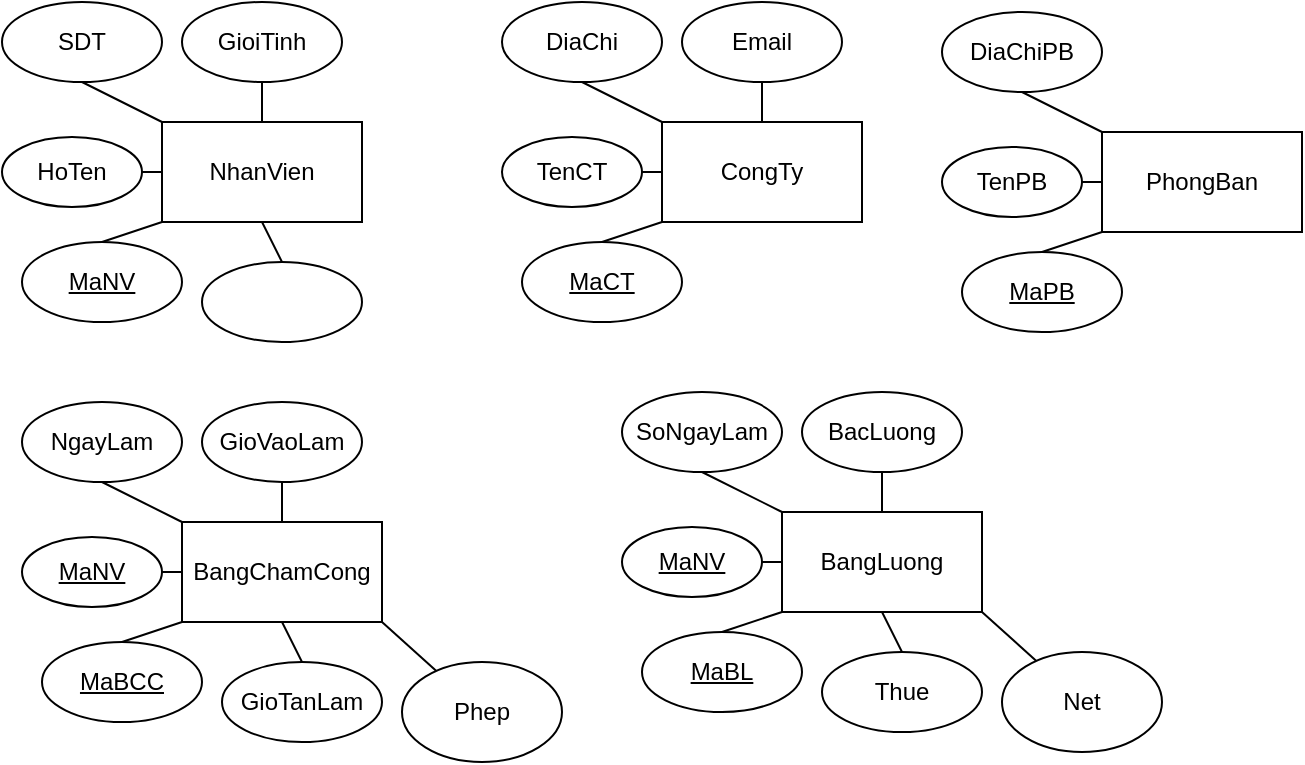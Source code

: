 <mxfile version="26.2.9" pages="2">
  <diagram name="Trang-1" id="7et00IJPyykRwGStqNOX">
    <mxGraphModel grid="1" page="1" gridSize="10" guides="1" tooltips="1" connect="1" arrows="1" fold="1" pageScale="1" pageWidth="1169" pageHeight="827" math="0" shadow="0">
      <root>
        <mxCell id="0" />
        <mxCell id="1" parent="0" />
        <mxCell id="NXFoykUeZxpfGxxU2qMb-1" value="NhanVien" style="rounded=0;whiteSpace=wrap;html=1;" vertex="1" parent="1">
          <mxGeometry x="90" y="80" width="100" height="50" as="geometry" />
        </mxCell>
        <mxCell id="NXFoykUeZxpfGxxU2qMb-2" value="" style="endArrow=none;html=1;rounded=0;entryX=0;entryY=1;entryDx=0;entryDy=0;exitX=0.5;exitY=0;exitDx=0;exitDy=0;" edge="1" parent="1" source="NXFoykUeZxpfGxxU2qMb-3" target="NXFoykUeZxpfGxxU2qMb-1">
          <mxGeometry width="50" height="50" relative="1" as="geometry">
            <mxPoint x="50" y="160" as="sourcePoint" />
            <mxPoint x="190" y="120" as="targetPoint" />
          </mxGeometry>
        </mxCell>
        <mxCell id="NXFoykUeZxpfGxxU2qMb-3" value="&lt;u&gt;MaNV&lt;/u&gt;" style="ellipse;whiteSpace=wrap;html=1;" vertex="1" parent="1">
          <mxGeometry x="20" y="140" width="80" height="40" as="geometry" />
        </mxCell>
        <mxCell id="NXFoykUeZxpfGxxU2qMb-4" value="" style="endArrow=none;html=1;rounded=0;exitX=0;exitY=0.5;exitDx=0;exitDy=0;" edge="1" parent="1" source="NXFoykUeZxpfGxxU2qMb-1" target="NXFoykUeZxpfGxxU2qMb-5">
          <mxGeometry width="50" height="50" relative="1" as="geometry">
            <mxPoint x="140" y="170" as="sourcePoint" />
            <mxPoint x="60" y="105" as="targetPoint" />
          </mxGeometry>
        </mxCell>
        <mxCell id="NXFoykUeZxpfGxxU2qMb-5" value="HoTen" style="ellipse;whiteSpace=wrap;html=1;" vertex="1" parent="1">
          <mxGeometry x="10" y="87.5" width="70" height="35" as="geometry" />
        </mxCell>
        <mxCell id="NXFoykUeZxpfGxxU2qMb-6" value="" style="endArrow=none;html=1;rounded=0;entryX=0;entryY=0;entryDx=0;entryDy=0;exitX=0.5;exitY=1;exitDx=0;exitDy=0;" edge="1" parent="1" source="NXFoykUeZxpfGxxU2qMb-7" target="NXFoykUeZxpfGxxU2qMb-1">
          <mxGeometry width="50" height="50" relative="1" as="geometry">
            <mxPoint x="60" y="60" as="sourcePoint" />
            <mxPoint x="190" y="120" as="targetPoint" />
          </mxGeometry>
        </mxCell>
        <mxCell id="NXFoykUeZxpfGxxU2qMb-7" value="SDT" style="ellipse;whiteSpace=wrap;html=1;" vertex="1" parent="1">
          <mxGeometry x="10" y="20" width="80" height="40" as="geometry" />
        </mxCell>
        <mxCell id="NXFoykUeZxpfGxxU2qMb-8" value="" style="endArrow=none;html=1;rounded=0;exitX=0.5;exitY=0;exitDx=0;exitDy=0;entryX=0.5;entryY=1;entryDx=0;entryDy=0;" edge="1" parent="1" source="NXFoykUeZxpfGxxU2qMb-1" target="NXFoykUeZxpfGxxU2qMb-10">
          <mxGeometry width="50" height="50" relative="1" as="geometry">
            <mxPoint x="140" y="170" as="sourcePoint" />
            <mxPoint x="144" y="60" as="targetPoint" />
          </mxGeometry>
        </mxCell>
        <mxCell id="NXFoykUeZxpfGxxU2qMb-10" value="GioiTinh" style="ellipse;whiteSpace=wrap;html=1;" vertex="1" parent="1">
          <mxGeometry x="100" y="20" width="80" height="40" as="geometry" />
        </mxCell>
        <mxCell id="NXFoykUeZxpfGxxU2qMb-11" value="" style="ellipse;whiteSpace=wrap;html=1;" vertex="1" parent="1">
          <mxGeometry x="110" y="150" width="80" height="40" as="geometry" />
        </mxCell>
        <mxCell id="NXFoykUeZxpfGxxU2qMb-12" value="" style="endArrow=none;html=1;rounded=0;entryX=0.5;entryY=1;entryDx=0;entryDy=0;exitX=0.5;exitY=0;exitDx=0;exitDy=0;" edge="1" parent="1" source="NXFoykUeZxpfGxxU2qMb-11" target="NXFoykUeZxpfGxxU2qMb-1">
          <mxGeometry width="50" height="50" relative="1" as="geometry">
            <mxPoint x="140" y="170" as="sourcePoint" />
            <mxPoint x="190" y="120" as="targetPoint" />
          </mxGeometry>
        </mxCell>
        <mxCell id="NXFoykUeZxpfGxxU2qMb-13" value="CongTy" style="rounded=0;whiteSpace=wrap;html=1;" vertex="1" parent="1">
          <mxGeometry x="340" y="80" width="100" height="50" as="geometry" />
        </mxCell>
        <mxCell id="NXFoykUeZxpfGxxU2qMb-14" value="" style="endArrow=none;html=1;rounded=0;entryX=0;entryY=1;entryDx=0;entryDy=0;exitX=0.5;exitY=0;exitDx=0;exitDy=0;" edge="1" source="NXFoykUeZxpfGxxU2qMb-15" target="NXFoykUeZxpfGxxU2qMb-13" parent="1">
          <mxGeometry width="50" height="50" relative="1" as="geometry">
            <mxPoint x="300" y="160" as="sourcePoint" />
            <mxPoint x="440" y="120" as="targetPoint" />
          </mxGeometry>
        </mxCell>
        <mxCell id="NXFoykUeZxpfGxxU2qMb-15" value="&lt;u&gt;MaCT&lt;/u&gt;" style="ellipse;whiteSpace=wrap;html=1;" vertex="1" parent="1">
          <mxGeometry x="270" y="140" width="80" height="40" as="geometry" />
        </mxCell>
        <mxCell id="NXFoykUeZxpfGxxU2qMb-16" value="" style="endArrow=none;html=1;rounded=0;exitX=0;exitY=0.5;exitDx=0;exitDy=0;" edge="1" source="NXFoykUeZxpfGxxU2qMb-13" target="NXFoykUeZxpfGxxU2qMb-17" parent="1">
          <mxGeometry width="50" height="50" relative="1" as="geometry">
            <mxPoint x="390" y="170" as="sourcePoint" />
            <mxPoint x="310" y="105" as="targetPoint" />
          </mxGeometry>
        </mxCell>
        <mxCell id="NXFoykUeZxpfGxxU2qMb-17" value="TenCT" style="ellipse;whiteSpace=wrap;html=1;" vertex="1" parent="1">
          <mxGeometry x="260" y="87.5" width="70" height="35" as="geometry" />
        </mxCell>
        <mxCell id="NXFoykUeZxpfGxxU2qMb-18" value="" style="endArrow=none;html=1;rounded=0;entryX=0;entryY=0;entryDx=0;entryDy=0;exitX=0.5;exitY=1;exitDx=0;exitDy=0;" edge="1" source="NXFoykUeZxpfGxxU2qMb-19" target="NXFoykUeZxpfGxxU2qMb-13" parent="1">
          <mxGeometry width="50" height="50" relative="1" as="geometry">
            <mxPoint x="310" y="60" as="sourcePoint" />
            <mxPoint x="440" y="120" as="targetPoint" />
          </mxGeometry>
        </mxCell>
        <mxCell id="NXFoykUeZxpfGxxU2qMb-19" value="DiaChi" style="ellipse;whiteSpace=wrap;html=1;" vertex="1" parent="1">
          <mxGeometry x="260" y="20" width="80" height="40" as="geometry" />
        </mxCell>
        <mxCell id="NXFoykUeZxpfGxxU2qMb-20" value="" style="endArrow=none;html=1;rounded=0;exitX=0.5;exitY=0;exitDx=0;exitDy=0;entryX=0.5;entryY=1;entryDx=0;entryDy=0;" edge="1" source="NXFoykUeZxpfGxxU2qMb-13" target="NXFoykUeZxpfGxxU2qMb-21" parent="1">
          <mxGeometry width="50" height="50" relative="1" as="geometry">
            <mxPoint x="390" y="170" as="sourcePoint" />
            <mxPoint x="394" y="60" as="targetPoint" />
          </mxGeometry>
        </mxCell>
        <mxCell id="NXFoykUeZxpfGxxU2qMb-21" value="Email" style="ellipse;whiteSpace=wrap;html=1;" vertex="1" parent="1">
          <mxGeometry x="350" y="20" width="80" height="40" as="geometry" />
        </mxCell>
        <mxCell id="NXFoykUeZxpfGxxU2qMb-24" value="PhongBan" style="rounded=0;whiteSpace=wrap;html=1;" vertex="1" parent="1">
          <mxGeometry x="560" y="85" width="100" height="50" as="geometry" />
        </mxCell>
        <mxCell id="NXFoykUeZxpfGxxU2qMb-25" value="" style="endArrow=none;html=1;rounded=0;entryX=0;entryY=1;entryDx=0;entryDy=0;exitX=0.5;exitY=0;exitDx=0;exitDy=0;" edge="1" source="NXFoykUeZxpfGxxU2qMb-26" target="NXFoykUeZxpfGxxU2qMb-24" parent="1">
          <mxGeometry width="50" height="50" relative="1" as="geometry">
            <mxPoint x="520" y="165" as="sourcePoint" />
            <mxPoint x="660" y="125" as="targetPoint" />
          </mxGeometry>
        </mxCell>
        <mxCell id="NXFoykUeZxpfGxxU2qMb-26" value="&lt;u&gt;MaPB&lt;/u&gt;" style="ellipse;whiteSpace=wrap;html=1;" vertex="1" parent="1">
          <mxGeometry x="490" y="145" width="80" height="40" as="geometry" />
        </mxCell>
        <mxCell id="NXFoykUeZxpfGxxU2qMb-27" value="" style="endArrow=none;html=1;rounded=0;exitX=0;exitY=0.5;exitDx=0;exitDy=0;" edge="1" source="NXFoykUeZxpfGxxU2qMb-24" target="NXFoykUeZxpfGxxU2qMb-28" parent="1">
          <mxGeometry width="50" height="50" relative="1" as="geometry">
            <mxPoint x="610" y="175" as="sourcePoint" />
            <mxPoint x="530" y="110" as="targetPoint" />
          </mxGeometry>
        </mxCell>
        <mxCell id="NXFoykUeZxpfGxxU2qMb-28" value="TenPB" style="ellipse;whiteSpace=wrap;html=1;" vertex="1" parent="1">
          <mxGeometry x="480" y="92.5" width="70" height="35" as="geometry" />
        </mxCell>
        <mxCell id="NXFoykUeZxpfGxxU2qMb-29" value="" style="endArrow=none;html=1;rounded=0;entryX=0;entryY=0;entryDx=0;entryDy=0;exitX=0.5;exitY=1;exitDx=0;exitDy=0;" edge="1" source="NXFoykUeZxpfGxxU2qMb-30" target="NXFoykUeZxpfGxxU2qMb-24" parent="1">
          <mxGeometry width="50" height="50" relative="1" as="geometry">
            <mxPoint x="530" y="65" as="sourcePoint" />
            <mxPoint x="660" y="125" as="targetPoint" />
          </mxGeometry>
        </mxCell>
        <mxCell id="NXFoykUeZxpfGxxU2qMb-30" value="DiaChiPB" style="ellipse;whiteSpace=wrap;html=1;" vertex="1" parent="1">
          <mxGeometry x="480" y="25" width="80" height="40" as="geometry" />
        </mxCell>
        <mxCell id="NXFoykUeZxpfGxxU2qMb-33" value="BangChamCong" style="rounded=0;whiteSpace=wrap;html=1;" vertex="1" parent="1">
          <mxGeometry x="100" y="280" width="100" height="50" as="geometry" />
        </mxCell>
        <mxCell id="NXFoykUeZxpfGxxU2qMb-34" value="" style="endArrow=none;html=1;rounded=0;entryX=0;entryY=1;entryDx=0;entryDy=0;exitX=0.5;exitY=0;exitDx=0;exitDy=0;" edge="1" source="NXFoykUeZxpfGxxU2qMb-35" target="NXFoykUeZxpfGxxU2qMb-33" parent="1">
          <mxGeometry width="50" height="50" relative="1" as="geometry">
            <mxPoint x="60" y="360" as="sourcePoint" />
            <mxPoint x="200" y="320" as="targetPoint" />
          </mxGeometry>
        </mxCell>
        <mxCell id="NXFoykUeZxpfGxxU2qMb-35" value="&lt;u&gt;MaBCC&lt;/u&gt;" style="ellipse;whiteSpace=wrap;html=1;" vertex="1" parent="1">
          <mxGeometry x="30" y="340" width="80" height="40" as="geometry" />
        </mxCell>
        <mxCell id="NXFoykUeZxpfGxxU2qMb-36" value="" style="endArrow=none;html=1;rounded=0;exitX=0;exitY=0.5;exitDx=0;exitDy=0;" edge="1" source="NXFoykUeZxpfGxxU2qMb-33" target="NXFoykUeZxpfGxxU2qMb-37" parent="1">
          <mxGeometry width="50" height="50" relative="1" as="geometry">
            <mxPoint x="150" y="370" as="sourcePoint" />
            <mxPoint x="70" y="305" as="targetPoint" />
          </mxGeometry>
        </mxCell>
        <mxCell id="NXFoykUeZxpfGxxU2qMb-37" value="&lt;u&gt;MaNV&lt;/u&gt;" style="ellipse;whiteSpace=wrap;html=1;" vertex="1" parent="1">
          <mxGeometry x="20" y="287.5" width="70" height="35" as="geometry" />
        </mxCell>
        <mxCell id="NXFoykUeZxpfGxxU2qMb-38" value="" style="endArrow=none;html=1;rounded=0;entryX=0;entryY=0;entryDx=0;entryDy=0;exitX=0.5;exitY=1;exitDx=0;exitDy=0;" edge="1" source="NXFoykUeZxpfGxxU2qMb-39" target="NXFoykUeZxpfGxxU2qMb-33" parent="1">
          <mxGeometry width="50" height="50" relative="1" as="geometry">
            <mxPoint x="70" y="260" as="sourcePoint" />
            <mxPoint x="200" y="320" as="targetPoint" />
          </mxGeometry>
        </mxCell>
        <mxCell id="NXFoykUeZxpfGxxU2qMb-39" value="NgayLam" style="ellipse;whiteSpace=wrap;html=1;" vertex="1" parent="1">
          <mxGeometry x="20" y="220" width="80" height="40" as="geometry" />
        </mxCell>
        <mxCell id="NXFoykUeZxpfGxxU2qMb-40" value="" style="endArrow=none;html=1;rounded=0;exitX=0.5;exitY=0;exitDx=0;exitDy=0;entryX=0.5;entryY=1;entryDx=0;entryDy=0;" edge="1" source="NXFoykUeZxpfGxxU2qMb-33" target="NXFoykUeZxpfGxxU2qMb-41" parent="1">
          <mxGeometry width="50" height="50" relative="1" as="geometry">
            <mxPoint x="150" y="370" as="sourcePoint" />
            <mxPoint x="154" y="260" as="targetPoint" />
          </mxGeometry>
        </mxCell>
        <mxCell id="NXFoykUeZxpfGxxU2qMb-41" value="GioVaoLam" style="ellipse;whiteSpace=wrap;html=1;" vertex="1" parent="1">
          <mxGeometry x="110" y="220" width="80" height="40" as="geometry" />
        </mxCell>
        <mxCell id="NXFoykUeZxpfGxxU2qMb-42" value="GioTanLam" style="ellipse;whiteSpace=wrap;html=1;" vertex="1" parent="1">
          <mxGeometry x="120" y="350" width="80" height="40" as="geometry" />
        </mxCell>
        <mxCell id="NXFoykUeZxpfGxxU2qMb-43" value="" style="endArrow=none;html=1;rounded=0;entryX=0.5;entryY=1;entryDx=0;entryDy=0;exitX=0.5;exitY=0;exitDx=0;exitDy=0;" edge="1" source="NXFoykUeZxpfGxxU2qMb-42" target="NXFoykUeZxpfGxxU2qMb-33" parent="1">
          <mxGeometry width="50" height="50" relative="1" as="geometry">
            <mxPoint x="150" y="370" as="sourcePoint" />
            <mxPoint x="200" y="320" as="targetPoint" />
          </mxGeometry>
        </mxCell>
        <mxCell id="NXFoykUeZxpfGxxU2qMb-44" value="" style="endArrow=none;html=1;rounded=0;exitX=1;exitY=1;exitDx=0;exitDy=0;" edge="1" parent="1" source="NXFoykUeZxpfGxxU2qMb-33" target="NXFoykUeZxpfGxxU2qMb-45">
          <mxGeometry width="50" height="50" relative="1" as="geometry">
            <mxPoint x="220" y="350" as="sourcePoint" />
            <mxPoint x="230" y="360" as="targetPoint" />
          </mxGeometry>
        </mxCell>
        <mxCell id="NXFoykUeZxpfGxxU2qMb-45" value="Phep" style="ellipse;whiteSpace=wrap;html=1;" vertex="1" parent="1">
          <mxGeometry x="210" y="350" width="80" height="50" as="geometry" />
        </mxCell>
        <mxCell id="NXFoykUeZxpfGxxU2qMb-47" value="BangLuong" style="rounded=0;whiteSpace=wrap;html=1;" vertex="1" parent="1">
          <mxGeometry x="400" y="275" width="100" height="50" as="geometry" />
        </mxCell>
        <mxCell id="NXFoykUeZxpfGxxU2qMb-48" value="" style="endArrow=none;html=1;rounded=0;entryX=0;entryY=1;entryDx=0;entryDy=0;exitX=0.5;exitY=0;exitDx=0;exitDy=0;" edge="1" source="NXFoykUeZxpfGxxU2qMb-49" target="NXFoykUeZxpfGxxU2qMb-47" parent="1">
          <mxGeometry width="50" height="50" relative="1" as="geometry">
            <mxPoint x="360" y="355" as="sourcePoint" />
            <mxPoint x="500" y="315" as="targetPoint" />
          </mxGeometry>
        </mxCell>
        <mxCell id="NXFoykUeZxpfGxxU2qMb-49" value="&lt;u&gt;MaBL&lt;/u&gt;" style="ellipse;whiteSpace=wrap;html=1;" vertex="1" parent="1">
          <mxGeometry x="330" y="335" width="80" height="40" as="geometry" />
        </mxCell>
        <mxCell id="NXFoykUeZxpfGxxU2qMb-50" value="" style="endArrow=none;html=1;rounded=0;exitX=0;exitY=0.5;exitDx=0;exitDy=0;" edge="1" source="NXFoykUeZxpfGxxU2qMb-47" target="NXFoykUeZxpfGxxU2qMb-51" parent="1">
          <mxGeometry width="50" height="50" relative="1" as="geometry">
            <mxPoint x="450" y="365" as="sourcePoint" />
            <mxPoint x="370" y="300" as="targetPoint" />
          </mxGeometry>
        </mxCell>
        <mxCell id="NXFoykUeZxpfGxxU2qMb-51" value="&lt;u&gt;MaNV&lt;/u&gt;" style="ellipse;whiteSpace=wrap;html=1;" vertex="1" parent="1">
          <mxGeometry x="320" y="282.5" width="70" height="35" as="geometry" />
        </mxCell>
        <mxCell id="NXFoykUeZxpfGxxU2qMb-52" value="" style="endArrow=none;html=1;rounded=0;entryX=0;entryY=0;entryDx=0;entryDy=0;exitX=0.5;exitY=1;exitDx=0;exitDy=0;" edge="1" source="NXFoykUeZxpfGxxU2qMb-53" target="NXFoykUeZxpfGxxU2qMb-47" parent="1">
          <mxGeometry width="50" height="50" relative="1" as="geometry">
            <mxPoint x="370" y="255" as="sourcePoint" />
            <mxPoint x="500" y="315" as="targetPoint" />
          </mxGeometry>
        </mxCell>
        <mxCell id="NXFoykUeZxpfGxxU2qMb-53" value="SoNgayLam" style="ellipse;whiteSpace=wrap;html=1;" vertex="1" parent="1">
          <mxGeometry x="320" y="215" width="80" height="40" as="geometry" />
        </mxCell>
        <mxCell id="NXFoykUeZxpfGxxU2qMb-54" value="" style="endArrow=none;html=1;rounded=0;exitX=0.5;exitY=0;exitDx=0;exitDy=0;entryX=0.5;entryY=1;entryDx=0;entryDy=0;" edge="1" source="NXFoykUeZxpfGxxU2qMb-47" target="NXFoykUeZxpfGxxU2qMb-55" parent="1">
          <mxGeometry width="50" height="50" relative="1" as="geometry">
            <mxPoint x="450" y="365" as="sourcePoint" />
            <mxPoint x="454" y="255" as="targetPoint" />
          </mxGeometry>
        </mxCell>
        <mxCell id="NXFoykUeZxpfGxxU2qMb-55" value="BacLuong" style="ellipse;whiteSpace=wrap;html=1;" vertex="1" parent="1">
          <mxGeometry x="410" y="215" width="80" height="40" as="geometry" />
        </mxCell>
        <mxCell id="NXFoykUeZxpfGxxU2qMb-56" value="Thue" style="ellipse;whiteSpace=wrap;html=1;" vertex="1" parent="1">
          <mxGeometry x="420" y="345" width="80" height="40" as="geometry" />
        </mxCell>
        <mxCell id="NXFoykUeZxpfGxxU2qMb-57" value="" style="endArrow=none;html=1;rounded=0;entryX=0.5;entryY=1;entryDx=0;entryDy=0;exitX=0.5;exitY=0;exitDx=0;exitDy=0;" edge="1" source="NXFoykUeZxpfGxxU2qMb-56" target="NXFoykUeZxpfGxxU2qMb-47" parent="1">
          <mxGeometry width="50" height="50" relative="1" as="geometry">
            <mxPoint x="450" y="365" as="sourcePoint" />
            <mxPoint x="500" y="315" as="targetPoint" />
          </mxGeometry>
        </mxCell>
        <mxCell id="NXFoykUeZxpfGxxU2qMb-58" value="" style="endArrow=none;html=1;rounded=0;exitX=1;exitY=1;exitDx=0;exitDy=0;" edge="1" source="NXFoykUeZxpfGxxU2qMb-47" target="NXFoykUeZxpfGxxU2qMb-59" parent="1">
          <mxGeometry width="50" height="50" relative="1" as="geometry">
            <mxPoint x="520" y="345" as="sourcePoint" />
            <mxPoint x="530" y="355" as="targetPoint" />
          </mxGeometry>
        </mxCell>
        <mxCell id="NXFoykUeZxpfGxxU2qMb-59" value="Net" style="ellipse;whiteSpace=wrap;html=1;" vertex="1" parent="1">
          <mxGeometry x="510" y="345" width="80" height="50" as="geometry" />
        </mxCell>
      </root>
    </mxGraphModel>
  </diagram>
  <diagram id="JMGNxbEtxx1bysPvsZxZ" name="Trang-2">
    <mxGraphModel dx="1362" dy="593" grid="1" gridSize="10" guides="1" tooltips="1" connect="1" arrows="1" fold="1" page="1" pageScale="1" pageWidth="1169" pageHeight="827" math="0" shadow="0">
      <root>
        <mxCell id="0" />
        <mxCell id="1" parent="0" />
        <mxCell id="pLH9TjfWcigbwT6SwB4h-11" value="&lt;font style=&quot;vertical-align: inherit;&quot;&gt;&lt;font style=&quot;vertical-align: inherit;&quot;&gt;Nhân viên&lt;/font&gt;&lt;/font&gt;" style="shape=table;startSize=30;container=1;collapsible=1;childLayout=tableLayout;fixedRows=1;rowLines=0;fontStyle=1;align=center;resizeLast=1;html=1;" vertex="1" parent="1">
          <mxGeometry x="390" y="220" width="180" height="180" as="geometry" />
        </mxCell>
        <mxCell id="pLH9TjfWcigbwT6SwB4h-12" value="" style="shape=tableRow;horizontal=0;startSize=0;swimlaneHead=0;swimlaneBody=0;fillColor=none;collapsible=0;dropTarget=0;points=[[0,0.5],[1,0.5]];portConstraint=eastwest;top=0;left=0;right=0;bottom=1;" vertex="1" parent="pLH9TjfWcigbwT6SwB4h-11">
          <mxGeometry y="30" width="180" height="30" as="geometry" />
        </mxCell>
        <mxCell id="pLH9TjfWcigbwT6SwB4h-13" value="PK" style="shape=partialRectangle;connectable=0;fillColor=none;top=0;left=0;bottom=0;right=0;fontStyle=1;overflow=hidden;whiteSpace=wrap;html=1;" vertex="1" parent="pLH9TjfWcigbwT6SwB4h-12">
          <mxGeometry width="30" height="30" as="geometry">
            <mxRectangle width="30" height="30" as="alternateBounds" />
          </mxGeometry>
        </mxCell>
        <mxCell id="pLH9TjfWcigbwT6SwB4h-14" value="MaNV" style="shape=partialRectangle;connectable=0;fillColor=none;top=0;left=0;bottom=0;right=0;align=left;spacingLeft=6;fontStyle=5;overflow=hidden;whiteSpace=wrap;html=1;" vertex="1" parent="pLH9TjfWcigbwT6SwB4h-12">
          <mxGeometry x="30" width="150" height="30" as="geometry">
            <mxRectangle width="150" height="30" as="alternateBounds" />
          </mxGeometry>
        </mxCell>
        <mxCell id="pLH9TjfWcigbwT6SwB4h-15" value="" style="shape=tableRow;horizontal=0;startSize=0;swimlaneHead=0;swimlaneBody=0;fillColor=none;collapsible=0;dropTarget=0;points=[[0,0.5],[1,0.5]];portConstraint=eastwest;top=0;left=0;right=0;bottom=0;" vertex="1" parent="pLH9TjfWcigbwT6SwB4h-11">
          <mxGeometry y="60" width="180" height="30" as="geometry" />
        </mxCell>
        <mxCell id="pLH9TjfWcigbwT6SwB4h-16" value="" style="shape=partialRectangle;connectable=0;fillColor=none;top=0;left=0;bottom=0;right=0;editable=1;overflow=hidden;whiteSpace=wrap;html=1;" vertex="1" parent="pLH9TjfWcigbwT6SwB4h-15">
          <mxGeometry width="30" height="30" as="geometry">
            <mxRectangle width="30" height="30" as="alternateBounds" />
          </mxGeometry>
        </mxCell>
        <mxCell id="pLH9TjfWcigbwT6SwB4h-17" value="TenNV" style="shape=partialRectangle;connectable=0;fillColor=none;top=0;left=0;bottom=0;right=0;align=left;spacingLeft=6;overflow=hidden;whiteSpace=wrap;html=1;" vertex="1" parent="pLH9TjfWcigbwT6SwB4h-15">
          <mxGeometry x="30" width="150" height="30" as="geometry">
            <mxRectangle width="150" height="30" as="alternateBounds" />
          </mxGeometry>
        </mxCell>
        <mxCell id="pLH9TjfWcigbwT6SwB4h-18" value="" style="shape=tableRow;horizontal=0;startSize=0;swimlaneHead=0;swimlaneBody=0;fillColor=none;collapsible=0;dropTarget=0;points=[[0,0.5],[1,0.5]];portConstraint=eastwest;top=0;left=0;right=0;bottom=0;" vertex="1" parent="pLH9TjfWcigbwT6SwB4h-11">
          <mxGeometry y="90" width="180" height="30" as="geometry" />
        </mxCell>
        <mxCell id="pLH9TjfWcigbwT6SwB4h-19" value="" style="shape=partialRectangle;connectable=0;fillColor=none;top=0;left=0;bottom=0;right=0;editable=1;overflow=hidden;whiteSpace=wrap;html=1;" vertex="1" parent="pLH9TjfWcigbwT6SwB4h-18">
          <mxGeometry width="30" height="30" as="geometry">
            <mxRectangle width="30" height="30" as="alternateBounds" />
          </mxGeometry>
        </mxCell>
        <mxCell id="pLH9TjfWcigbwT6SwB4h-20" value="ChucVu" style="shape=partialRectangle;connectable=0;fillColor=none;top=0;left=0;bottom=0;right=0;align=left;spacingLeft=6;overflow=hidden;whiteSpace=wrap;html=1;" vertex="1" parent="pLH9TjfWcigbwT6SwB4h-18">
          <mxGeometry x="30" width="150" height="30" as="geometry">
            <mxRectangle width="150" height="30" as="alternateBounds" />
          </mxGeometry>
        </mxCell>
        <mxCell id="pLH9TjfWcigbwT6SwB4h-21" value="" style="shape=tableRow;horizontal=0;startSize=0;swimlaneHead=0;swimlaneBody=0;fillColor=none;collapsible=0;dropTarget=0;points=[[0,0.5],[1,0.5]];portConstraint=eastwest;top=0;left=0;right=0;bottom=0;" vertex="1" parent="pLH9TjfWcigbwT6SwB4h-11">
          <mxGeometry y="120" width="180" height="30" as="geometry" />
        </mxCell>
        <mxCell id="pLH9TjfWcigbwT6SwB4h-22" value="" style="shape=partialRectangle;connectable=0;fillColor=none;top=0;left=0;bottom=0;right=0;editable=1;overflow=hidden;whiteSpace=wrap;html=1;" vertex="1" parent="pLH9TjfWcigbwT6SwB4h-21">
          <mxGeometry width="30" height="30" as="geometry">
            <mxRectangle width="30" height="30" as="alternateBounds" />
          </mxGeometry>
        </mxCell>
        <mxCell id="pLH9TjfWcigbwT6SwB4h-23" value="SDT" style="shape=partialRectangle;connectable=0;fillColor=none;top=0;left=0;bottom=0;right=0;align=left;spacingLeft=6;overflow=hidden;whiteSpace=wrap;html=1;" vertex="1" parent="pLH9TjfWcigbwT6SwB4h-21">
          <mxGeometry x="30" width="150" height="30" as="geometry">
            <mxRectangle width="150" height="30" as="alternateBounds" />
          </mxGeometry>
        </mxCell>
        <mxCell id="gSgTonZ51AdU9PCiO-J4-54" value="" style="shape=tableRow;horizontal=0;startSize=0;swimlaneHead=0;swimlaneBody=0;fillColor=none;collapsible=0;dropTarget=0;points=[[0,0.5],[1,0.5]];portConstraint=eastwest;top=0;left=0;right=0;bottom=0;" vertex="1" parent="pLH9TjfWcigbwT6SwB4h-11">
          <mxGeometry y="150" width="180" height="30" as="geometry" />
        </mxCell>
        <mxCell id="gSgTonZ51AdU9PCiO-J4-55" value="" style="shape=partialRectangle;connectable=0;fillColor=none;top=0;left=0;bottom=0;right=0;editable=1;overflow=hidden;whiteSpace=wrap;html=1;" vertex="1" parent="gSgTonZ51AdU9PCiO-J4-54">
          <mxGeometry width="30" height="30" as="geometry">
            <mxRectangle width="30" height="30" as="alternateBounds" />
          </mxGeometry>
        </mxCell>
        <mxCell id="gSgTonZ51AdU9PCiO-J4-56" value="GioiTinh" style="shape=partialRectangle;connectable=0;fillColor=none;top=0;left=0;bottom=0;right=0;align=left;spacingLeft=6;overflow=hidden;whiteSpace=wrap;html=1;" vertex="1" parent="gSgTonZ51AdU9PCiO-J4-54">
          <mxGeometry x="30" width="150" height="30" as="geometry">
            <mxRectangle width="150" height="30" as="alternateBounds" />
          </mxGeometry>
        </mxCell>
        <mxCell id="gSgTonZ51AdU9PCiO-J4-57" value="CongTy" style="shape=table;startSize=30;container=1;collapsible=1;childLayout=tableLayout;fixedRows=1;rowLines=0;fontStyle=1;align=center;resizeLast=1;html=1;" vertex="1" parent="1">
          <mxGeometry x="410" y="520" width="180" height="150" as="geometry" />
        </mxCell>
        <mxCell id="gSgTonZ51AdU9PCiO-J4-58" value="" style="shape=tableRow;horizontal=0;startSize=0;swimlaneHead=0;swimlaneBody=0;fillColor=none;collapsible=0;dropTarget=0;points=[[0,0.5],[1,0.5]];portConstraint=eastwest;top=0;left=0;right=0;bottom=1;" vertex="1" parent="gSgTonZ51AdU9PCiO-J4-57">
          <mxGeometry y="30" width="180" height="30" as="geometry" />
        </mxCell>
        <mxCell id="gSgTonZ51AdU9PCiO-J4-59" value="PK" style="shape=partialRectangle;connectable=0;fillColor=none;top=0;left=0;bottom=0;right=0;fontStyle=1;overflow=hidden;whiteSpace=wrap;html=1;" vertex="1" parent="gSgTonZ51AdU9PCiO-J4-58">
          <mxGeometry width="30" height="30" as="geometry">
            <mxRectangle width="30" height="30" as="alternateBounds" />
          </mxGeometry>
        </mxCell>
        <mxCell id="gSgTonZ51AdU9PCiO-J4-60" value="MaCT" style="shape=partialRectangle;connectable=0;fillColor=none;top=0;left=0;bottom=0;right=0;align=left;spacingLeft=6;fontStyle=5;overflow=hidden;whiteSpace=wrap;html=1;" vertex="1" parent="gSgTonZ51AdU9PCiO-J4-58">
          <mxGeometry x="30" width="150" height="30" as="geometry">
            <mxRectangle width="150" height="30" as="alternateBounds" />
          </mxGeometry>
        </mxCell>
        <mxCell id="gSgTonZ51AdU9PCiO-J4-61" value="" style="shape=tableRow;horizontal=0;startSize=0;swimlaneHead=0;swimlaneBody=0;fillColor=none;collapsible=0;dropTarget=0;points=[[0,0.5],[1,0.5]];portConstraint=eastwest;top=0;left=0;right=0;bottom=0;" vertex="1" parent="gSgTonZ51AdU9PCiO-J4-57">
          <mxGeometry y="60" width="180" height="30" as="geometry" />
        </mxCell>
        <mxCell id="gSgTonZ51AdU9PCiO-J4-62" value="" style="shape=partialRectangle;connectable=0;fillColor=none;top=0;left=0;bottom=0;right=0;editable=1;overflow=hidden;whiteSpace=wrap;html=1;" vertex="1" parent="gSgTonZ51AdU9PCiO-J4-61">
          <mxGeometry width="30" height="30" as="geometry">
            <mxRectangle width="30" height="30" as="alternateBounds" />
          </mxGeometry>
        </mxCell>
        <mxCell id="gSgTonZ51AdU9PCiO-J4-63" value="TenCT" style="shape=partialRectangle;connectable=0;fillColor=none;top=0;left=0;bottom=0;right=0;align=left;spacingLeft=6;overflow=hidden;whiteSpace=wrap;html=1;" vertex="1" parent="gSgTonZ51AdU9PCiO-J4-61">
          <mxGeometry x="30" width="150" height="30" as="geometry">
            <mxRectangle width="150" height="30" as="alternateBounds" />
          </mxGeometry>
        </mxCell>
        <mxCell id="gSgTonZ51AdU9PCiO-J4-64" value="" style="shape=tableRow;horizontal=0;startSize=0;swimlaneHead=0;swimlaneBody=0;fillColor=none;collapsible=0;dropTarget=0;points=[[0,0.5],[1,0.5]];portConstraint=eastwest;top=0;left=0;right=0;bottom=0;" vertex="1" parent="gSgTonZ51AdU9PCiO-J4-57">
          <mxGeometry y="90" width="180" height="30" as="geometry" />
        </mxCell>
        <mxCell id="gSgTonZ51AdU9PCiO-J4-65" value="" style="shape=partialRectangle;connectable=0;fillColor=none;top=0;left=0;bottom=0;right=0;editable=1;overflow=hidden;whiteSpace=wrap;html=1;" vertex="1" parent="gSgTonZ51AdU9PCiO-J4-64">
          <mxGeometry width="30" height="30" as="geometry">
            <mxRectangle width="30" height="30" as="alternateBounds" />
          </mxGeometry>
        </mxCell>
        <mxCell id="gSgTonZ51AdU9PCiO-J4-66" value="DiaChi" style="shape=partialRectangle;connectable=0;fillColor=none;top=0;left=0;bottom=0;right=0;align=left;spacingLeft=6;overflow=hidden;whiteSpace=wrap;html=1;" vertex="1" parent="gSgTonZ51AdU9PCiO-J4-64">
          <mxGeometry x="30" width="150" height="30" as="geometry">
            <mxRectangle width="150" height="30" as="alternateBounds" />
          </mxGeometry>
        </mxCell>
        <mxCell id="gSgTonZ51AdU9PCiO-J4-67" value="" style="shape=tableRow;horizontal=0;startSize=0;swimlaneHead=0;swimlaneBody=0;fillColor=none;collapsible=0;dropTarget=0;points=[[0,0.5],[1,0.5]];portConstraint=eastwest;top=0;left=0;right=0;bottom=0;" vertex="1" parent="gSgTonZ51AdU9PCiO-J4-57">
          <mxGeometry y="120" width="180" height="30" as="geometry" />
        </mxCell>
        <mxCell id="gSgTonZ51AdU9PCiO-J4-68" value="" style="shape=partialRectangle;connectable=0;fillColor=none;top=0;left=0;bottom=0;right=0;editable=1;overflow=hidden;whiteSpace=wrap;html=1;" vertex="1" parent="gSgTonZ51AdU9PCiO-J4-67">
          <mxGeometry width="30" height="30" as="geometry">
            <mxRectangle width="30" height="30" as="alternateBounds" />
          </mxGeometry>
        </mxCell>
        <mxCell id="gSgTonZ51AdU9PCiO-J4-69" value="Email" style="shape=partialRectangle;connectable=0;fillColor=none;top=0;left=0;bottom=0;right=0;align=left;spacingLeft=6;overflow=hidden;whiteSpace=wrap;html=1;" vertex="1" parent="gSgTonZ51AdU9PCiO-J4-67">
          <mxGeometry x="30" width="150" height="30" as="geometry">
            <mxRectangle width="150" height="30" as="alternateBounds" />
          </mxGeometry>
        </mxCell>
        <mxCell id="gSgTonZ51AdU9PCiO-J4-73" value="PhongBan" style="shape=table;startSize=30;container=1;collapsible=1;childLayout=tableLayout;fixedRows=1;rowLines=0;fontStyle=1;align=center;resizeLast=1;html=1;" vertex="1" parent="1">
          <mxGeometry x="430" y="20" width="180" height="120" as="geometry" />
        </mxCell>
        <mxCell id="gSgTonZ51AdU9PCiO-J4-74" value="" style="shape=tableRow;horizontal=0;startSize=0;swimlaneHead=0;swimlaneBody=0;fillColor=none;collapsible=0;dropTarget=0;points=[[0,0.5],[1,0.5]];portConstraint=eastwest;top=0;left=0;right=0;bottom=1;" vertex="1" parent="gSgTonZ51AdU9PCiO-J4-73">
          <mxGeometry y="30" width="180" height="30" as="geometry" />
        </mxCell>
        <mxCell id="gSgTonZ51AdU9PCiO-J4-75" value="PK" style="shape=partialRectangle;connectable=0;fillColor=none;top=0;left=0;bottom=0;right=0;fontStyle=1;overflow=hidden;whiteSpace=wrap;html=1;" vertex="1" parent="gSgTonZ51AdU9PCiO-J4-74">
          <mxGeometry width="30" height="30" as="geometry">
            <mxRectangle width="30" height="30" as="alternateBounds" />
          </mxGeometry>
        </mxCell>
        <mxCell id="gSgTonZ51AdU9PCiO-J4-76" value="MaPB" style="shape=partialRectangle;connectable=0;fillColor=none;top=0;left=0;bottom=0;right=0;align=left;spacingLeft=6;fontStyle=5;overflow=hidden;whiteSpace=wrap;html=1;" vertex="1" parent="gSgTonZ51AdU9PCiO-J4-74">
          <mxGeometry x="30" width="150" height="30" as="geometry">
            <mxRectangle width="150" height="30" as="alternateBounds" />
          </mxGeometry>
        </mxCell>
        <mxCell id="gSgTonZ51AdU9PCiO-J4-77" value="" style="shape=tableRow;horizontal=0;startSize=0;swimlaneHead=0;swimlaneBody=0;fillColor=none;collapsible=0;dropTarget=0;points=[[0,0.5],[1,0.5]];portConstraint=eastwest;top=0;left=0;right=0;bottom=0;" vertex="1" parent="gSgTonZ51AdU9PCiO-J4-73">
          <mxGeometry y="60" width="180" height="30" as="geometry" />
        </mxCell>
        <mxCell id="gSgTonZ51AdU9PCiO-J4-78" value="" style="shape=partialRectangle;connectable=0;fillColor=none;top=0;left=0;bottom=0;right=0;editable=1;overflow=hidden;whiteSpace=wrap;html=1;" vertex="1" parent="gSgTonZ51AdU9PCiO-J4-77">
          <mxGeometry width="30" height="30" as="geometry">
            <mxRectangle width="30" height="30" as="alternateBounds" />
          </mxGeometry>
        </mxCell>
        <mxCell id="gSgTonZ51AdU9PCiO-J4-79" value="TenPB" style="shape=partialRectangle;connectable=0;fillColor=none;top=0;left=0;bottom=0;right=0;align=left;spacingLeft=6;overflow=hidden;whiteSpace=wrap;html=1;" vertex="1" parent="gSgTonZ51AdU9PCiO-J4-77">
          <mxGeometry x="30" width="150" height="30" as="geometry">
            <mxRectangle width="150" height="30" as="alternateBounds" />
          </mxGeometry>
        </mxCell>
        <mxCell id="gSgTonZ51AdU9PCiO-J4-80" value="" style="shape=tableRow;horizontal=0;startSize=0;swimlaneHead=0;swimlaneBody=0;fillColor=none;collapsible=0;dropTarget=0;points=[[0,0.5],[1,0.5]];portConstraint=eastwest;top=0;left=0;right=0;bottom=0;" vertex="1" parent="gSgTonZ51AdU9PCiO-J4-73">
          <mxGeometry y="90" width="180" height="30" as="geometry" />
        </mxCell>
        <mxCell id="gSgTonZ51AdU9PCiO-J4-81" value="" style="shape=partialRectangle;connectable=0;fillColor=none;top=0;left=0;bottom=0;right=0;editable=1;overflow=hidden;whiteSpace=wrap;html=1;" vertex="1" parent="gSgTonZ51AdU9PCiO-J4-80">
          <mxGeometry width="30" height="30" as="geometry">
            <mxRectangle width="30" height="30" as="alternateBounds" />
          </mxGeometry>
        </mxCell>
        <mxCell id="gSgTonZ51AdU9PCiO-J4-82" value="DiaChiPB" style="shape=partialRectangle;connectable=0;fillColor=none;top=0;left=0;bottom=0;right=0;align=left;spacingLeft=6;overflow=hidden;whiteSpace=wrap;html=1;" vertex="1" parent="gSgTonZ51AdU9PCiO-J4-80">
          <mxGeometry x="30" width="150" height="30" as="geometry">
            <mxRectangle width="150" height="30" as="alternateBounds" />
          </mxGeometry>
        </mxCell>
        <mxCell id="gSgTonZ51AdU9PCiO-J4-89" value="BangChamCong" style="shape=table;startSize=30;container=1;collapsible=1;childLayout=tableLayout;fixedRows=1;rowLines=0;fontStyle=1;align=center;resizeLast=1;html=1;" vertex="1" parent="1">
          <mxGeometry x="110" y="490.75" width="180" height="240" as="geometry" />
        </mxCell>
        <mxCell id="gSgTonZ51AdU9PCiO-J4-105" value="" style="shape=tableRow;horizontal=0;startSize=0;swimlaneHead=0;swimlaneBody=0;fillColor=none;collapsible=0;dropTarget=0;points=[[0,0.5],[1,0.5]];portConstraint=eastwest;top=0;left=0;right=0;bottom=1;" vertex="1" parent="gSgTonZ51AdU9PCiO-J4-89">
          <mxGeometry y="30" width="180" height="30" as="geometry" />
        </mxCell>
        <mxCell id="gSgTonZ51AdU9PCiO-J4-106" value="PK1" style="shape=partialRectangle;connectable=0;fillColor=none;top=0;left=0;bottom=0;right=0;fontStyle=1;overflow=hidden;whiteSpace=wrap;html=1;" vertex="1" parent="gSgTonZ51AdU9PCiO-J4-105">
          <mxGeometry width="30" height="30" as="geometry">
            <mxRectangle width="30" height="30" as="alternateBounds" />
          </mxGeometry>
        </mxCell>
        <mxCell id="gSgTonZ51AdU9PCiO-J4-107" value="MaBCC" style="shape=partialRectangle;connectable=0;fillColor=none;top=0;left=0;bottom=0;right=0;align=left;spacingLeft=6;fontStyle=5;overflow=hidden;whiteSpace=wrap;html=1;" vertex="1" parent="gSgTonZ51AdU9PCiO-J4-105">
          <mxGeometry x="30" width="150" height="30" as="geometry">
            <mxRectangle width="150" height="30" as="alternateBounds" />
          </mxGeometry>
        </mxCell>
        <mxCell id="gSgTonZ51AdU9PCiO-J4-90" value="" style="shape=tableRow;horizontal=0;startSize=0;swimlaneHead=0;swimlaneBody=0;fillColor=none;collapsible=0;dropTarget=0;points=[[0,0.5],[1,0.5]];portConstraint=eastwest;top=0;left=0;right=0;bottom=1;" vertex="1" parent="gSgTonZ51AdU9PCiO-J4-89">
          <mxGeometry y="60" width="180" height="30" as="geometry" />
        </mxCell>
        <mxCell id="gSgTonZ51AdU9PCiO-J4-91" value="PK2, FK1" style="shape=partialRectangle;connectable=0;fillColor=none;top=0;left=0;bottom=0;right=0;fontStyle=1;overflow=hidden;whiteSpace=wrap;html=1;" vertex="1" parent="gSgTonZ51AdU9PCiO-J4-90">
          <mxGeometry width="30" height="30" as="geometry">
            <mxRectangle width="30" height="30" as="alternateBounds" />
          </mxGeometry>
        </mxCell>
        <mxCell id="gSgTonZ51AdU9PCiO-J4-92" value="MaNV" style="shape=partialRectangle;connectable=0;fillColor=none;top=0;left=0;bottom=0;right=0;align=left;spacingLeft=6;fontStyle=5;overflow=hidden;whiteSpace=wrap;html=1;" vertex="1" parent="gSgTonZ51AdU9PCiO-J4-90">
          <mxGeometry x="30" width="150" height="30" as="geometry">
            <mxRectangle width="150" height="30" as="alternateBounds" />
          </mxGeometry>
        </mxCell>
        <mxCell id="gSgTonZ51AdU9PCiO-J4-93" value="" style="shape=tableRow;horizontal=0;startSize=0;swimlaneHead=0;swimlaneBody=0;fillColor=none;collapsible=0;dropTarget=0;points=[[0,0.5],[1,0.5]];portConstraint=eastwest;top=0;left=0;right=0;bottom=0;" vertex="1" parent="gSgTonZ51AdU9PCiO-J4-89">
          <mxGeometry y="90" width="180" height="30" as="geometry" />
        </mxCell>
        <mxCell id="gSgTonZ51AdU9PCiO-J4-94" value="" style="shape=partialRectangle;connectable=0;fillColor=none;top=0;left=0;bottom=0;right=0;editable=1;overflow=hidden;whiteSpace=wrap;html=1;" vertex="1" parent="gSgTonZ51AdU9PCiO-J4-93">
          <mxGeometry width="30" height="30" as="geometry">
            <mxRectangle width="30" height="30" as="alternateBounds" />
          </mxGeometry>
        </mxCell>
        <mxCell id="gSgTonZ51AdU9PCiO-J4-95" value="&lt;span style=&quot;text-align: center;&quot;&gt;NgayLam&lt;/span&gt;" style="shape=partialRectangle;connectable=0;fillColor=none;top=0;left=0;bottom=0;right=0;align=left;spacingLeft=6;overflow=hidden;whiteSpace=wrap;html=1;" vertex="1" parent="gSgTonZ51AdU9PCiO-J4-93">
          <mxGeometry x="30" width="150" height="30" as="geometry">
            <mxRectangle width="150" height="30" as="alternateBounds" />
          </mxGeometry>
        </mxCell>
        <mxCell id="gSgTonZ51AdU9PCiO-J4-96" value="" style="shape=tableRow;horizontal=0;startSize=0;swimlaneHead=0;swimlaneBody=0;fillColor=none;collapsible=0;dropTarget=0;points=[[0,0.5],[1,0.5]];portConstraint=eastwest;top=0;left=0;right=0;bottom=0;" vertex="1" parent="gSgTonZ51AdU9PCiO-J4-89">
          <mxGeometry y="120" width="180" height="30" as="geometry" />
        </mxCell>
        <mxCell id="gSgTonZ51AdU9PCiO-J4-97" value="" style="shape=partialRectangle;connectable=0;fillColor=none;top=0;left=0;bottom=0;right=0;editable=1;overflow=hidden;whiteSpace=wrap;html=1;" vertex="1" parent="gSgTonZ51AdU9PCiO-J4-96">
          <mxGeometry width="30" height="30" as="geometry">
            <mxRectangle width="30" height="30" as="alternateBounds" />
          </mxGeometry>
        </mxCell>
        <mxCell id="gSgTonZ51AdU9PCiO-J4-98" value="GioVaoLam" style="shape=partialRectangle;connectable=0;fillColor=none;top=0;left=0;bottom=0;right=0;align=left;spacingLeft=6;overflow=hidden;whiteSpace=wrap;html=1;" vertex="1" parent="gSgTonZ51AdU9PCiO-J4-96">
          <mxGeometry x="30" width="150" height="30" as="geometry">
            <mxRectangle width="150" height="30" as="alternateBounds" />
          </mxGeometry>
        </mxCell>
        <mxCell id="gSgTonZ51AdU9PCiO-J4-99" value="" style="shape=tableRow;horizontal=0;startSize=0;swimlaneHead=0;swimlaneBody=0;fillColor=none;collapsible=0;dropTarget=0;points=[[0,0.5],[1,0.5]];portConstraint=eastwest;top=0;left=0;right=0;bottom=0;" vertex="1" parent="gSgTonZ51AdU9PCiO-J4-89">
          <mxGeometry y="150" width="180" height="30" as="geometry" />
        </mxCell>
        <mxCell id="gSgTonZ51AdU9PCiO-J4-100" value="" style="shape=partialRectangle;connectable=0;fillColor=none;top=0;left=0;bottom=0;right=0;editable=1;overflow=hidden;whiteSpace=wrap;html=1;" vertex="1" parent="gSgTonZ51AdU9PCiO-J4-99">
          <mxGeometry width="30" height="30" as="geometry">
            <mxRectangle width="30" height="30" as="alternateBounds" />
          </mxGeometry>
        </mxCell>
        <mxCell id="gSgTonZ51AdU9PCiO-J4-101" value="GioTanLam" style="shape=partialRectangle;connectable=0;fillColor=none;top=0;left=0;bottom=0;right=0;align=left;spacingLeft=6;overflow=hidden;whiteSpace=wrap;html=1;" vertex="1" parent="gSgTonZ51AdU9PCiO-J4-99">
          <mxGeometry x="30" width="150" height="30" as="geometry">
            <mxRectangle width="150" height="30" as="alternateBounds" />
          </mxGeometry>
        </mxCell>
        <mxCell id="gSgTonZ51AdU9PCiO-J4-102" value="" style="shape=tableRow;horizontal=0;startSize=0;swimlaneHead=0;swimlaneBody=0;fillColor=none;collapsible=0;dropTarget=0;points=[[0,0.5],[1,0.5]];portConstraint=eastwest;top=0;left=0;right=0;bottom=0;" vertex="1" parent="gSgTonZ51AdU9PCiO-J4-89">
          <mxGeometry y="180" width="180" height="30" as="geometry" />
        </mxCell>
        <mxCell id="gSgTonZ51AdU9PCiO-J4-103" value="" style="shape=partialRectangle;connectable=0;fillColor=none;top=0;left=0;bottom=0;right=0;editable=1;overflow=hidden;whiteSpace=wrap;html=1;" vertex="1" parent="gSgTonZ51AdU9PCiO-J4-102">
          <mxGeometry width="30" height="30" as="geometry">
            <mxRectangle width="30" height="30" as="alternateBounds" />
          </mxGeometry>
        </mxCell>
        <mxCell id="gSgTonZ51AdU9PCiO-J4-104" value="Phep" style="shape=partialRectangle;connectable=0;fillColor=none;top=0;left=0;bottom=0;right=0;align=left;spacingLeft=6;overflow=hidden;whiteSpace=wrap;html=1;" vertex="1" parent="gSgTonZ51AdU9PCiO-J4-102">
          <mxGeometry x="30" width="150" height="30" as="geometry">
            <mxRectangle width="150" height="30" as="alternateBounds" />
          </mxGeometry>
        </mxCell>
        <mxCell id="gSgTonZ51AdU9PCiO-J4-143" value="" style="shape=tableRow;horizontal=0;startSize=0;swimlaneHead=0;swimlaneBody=0;fillColor=none;collapsible=0;dropTarget=0;points=[[0,0.5],[1,0.5]];portConstraint=eastwest;top=0;left=0;right=0;bottom=0;" vertex="1" parent="gSgTonZ51AdU9PCiO-J4-89">
          <mxGeometry y="210" width="180" height="30" as="geometry" />
        </mxCell>
        <mxCell id="gSgTonZ51AdU9PCiO-J4-144" value="" style="shape=partialRectangle;connectable=0;fillColor=none;top=0;left=0;bottom=0;right=0;editable=1;overflow=hidden;whiteSpace=wrap;html=1;" vertex="1" parent="gSgTonZ51AdU9PCiO-J4-143">
          <mxGeometry width="30" height="30" as="geometry">
            <mxRectangle width="30" height="30" as="alternateBounds" />
          </mxGeometry>
        </mxCell>
        <mxCell id="gSgTonZ51AdU9PCiO-J4-145" value="&lt;span style=&quot;text-align: center;&quot;&gt;SoNgayLam&lt;/span&gt;" style="shape=partialRectangle;connectable=0;fillColor=none;top=0;left=0;bottom=0;right=0;align=left;spacingLeft=6;overflow=hidden;whiteSpace=wrap;html=1;" vertex="1" parent="gSgTonZ51AdU9PCiO-J4-143">
          <mxGeometry x="30" width="150" height="30" as="geometry">
            <mxRectangle width="150" height="30" as="alternateBounds" />
          </mxGeometry>
        </mxCell>
        <mxCell id="gSgTonZ51AdU9PCiO-J4-108" value="BangLuong" style="shape=table;startSize=30;container=1;collapsible=1;childLayout=tableLayout;fixedRows=1;rowLines=0;fontStyle=1;align=center;resizeLast=1;html=1;" vertex="1" parent="1">
          <mxGeometry x="55" y="40" width="220" height="180" as="geometry" />
        </mxCell>
        <mxCell id="gSgTonZ51AdU9PCiO-J4-109" value="" style="shape=tableRow;horizontal=0;startSize=0;swimlaneHead=0;swimlaneBody=0;fillColor=none;collapsible=0;dropTarget=0;points=[[0,0.5],[1,0.5]];portConstraint=eastwest;top=0;left=0;right=0;bottom=1;" vertex="1" parent="gSgTonZ51AdU9PCiO-J4-108">
          <mxGeometry y="30" width="220" height="30" as="geometry" />
        </mxCell>
        <mxCell id="gSgTonZ51AdU9PCiO-J4-110" value="PK1" style="shape=partialRectangle;connectable=0;fillColor=none;top=0;left=0;bottom=0;right=0;fontStyle=1;overflow=hidden;whiteSpace=wrap;html=1;" vertex="1" parent="gSgTonZ51AdU9PCiO-J4-109">
          <mxGeometry width="30" height="30" as="geometry">
            <mxRectangle width="30" height="30" as="alternateBounds" />
          </mxGeometry>
        </mxCell>
        <mxCell id="gSgTonZ51AdU9PCiO-J4-111" value="MaBL" style="shape=partialRectangle;connectable=0;fillColor=none;top=0;left=0;bottom=0;right=0;align=left;spacingLeft=6;fontStyle=5;overflow=hidden;whiteSpace=wrap;html=1;" vertex="1" parent="gSgTonZ51AdU9PCiO-J4-109">
          <mxGeometry x="30" width="190" height="30" as="geometry">
            <mxRectangle width="190" height="30" as="alternateBounds" />
          </mxGeometry>
        </mxCell>
        <mxCell id="gSgTonZ51AdU9PCiO-J4-112" value="" style="shape=tableRow;horizontal=0;startSize=0;swimlaneHead=0;swimlaneBody=0;fillColor=none;collapsible=0;dropTarget=0;points=[[0,0.5],[1,0.5]];portConstraint=eastwest;top=0;left=0;right=0;bottom=1;" vertex="1" parent="gSgTonZ51AdU9PCiO-J4-108">
          <mxGeometry y="60" width="220" height="30" as="geometry" />
        </mxCell>
        <mxCell id="gSgTonZ51AdU9PCiO-J4-113" value="PK2, FK1" style="shape=partialRectangle;connectable=0;fillColor=none;top=0;left=0;bottom=0;right=0;fontStyle=1;overflow=hidden;whiteSpace=wrap;html=1;" vertex="1" parent="gSgTonZ51AdU9PCiO-J4-112">
          <mxGeometry width="30" height="30" as="geometry">
            <mxRectangle width="30" height="30" as="alternateBounds" />
          </mxGeometry>
        </mxCell>
        <mxCell id="gSgTonZ51AdU9PCiO-J4-114" value="MaNV" style="shape=partialRectangle;connectable=0;fillColor=none;top=0;left=0;bottom=0;right=0;align=left;spacingLeft=6;fontStyle=5;overflow=hidden;whiteSpace=wrap;html=1;" vertex="1" parent="gSgTonZ51AdU9PCiO-J4-112">
          <mxGeometry x="30" width="190" height="30" as="geometry">
            <mxRectangle width="190" height="30" as="alternateBounds" />
          </mxGeometry>
        </mxCell>
        <mxCell id="gSgTonZ51AdU9PCiO-J4-118" value="" style="shape=tableRow;horizontal=0;startSize=0;swimlaneHead=0;swimlaneBody=0;fillColor=none;collapsible=0;dropTarget=0;points=[[0,0.5],[1,0.5]];portConstraint=eastwest;top=0;left=0;right=0;bottom=0;" vertex="1" parent="gSgTonZ51AdU9PCiO-J4-108">
          <mxGeometry y="90" width="220" height="30" as="geometry" />
        </mxCell>
        <mxCell id="gSgTonZ51AdU9PCiO-J4-119" value="" style="shape=partialRectangle;connectable=0;fillColor=none;top=0;left=0;bottom=0;right=0;editable=1;overflow=hidden;whiteSpace=wrap;html=1;" vertex="1" parent="gSgTonZ51AdU9PCiO-J4-118">
          <mxGeometry width="30" height="30" as="geometry">
            <mxRectangle width="30" height="30" as="alternateBounds" />
          </mxGeometry>
        </mxCell>
        <mxCell id="gSgTonZ51AdU9PCiO-J4-120" value="BacLuong" style="shape=partialRectangle;connectable=0;fillColor=none;top=0;left=0;bottom=0;right=0;align=left;spacingLeft=6;overflow=hidden;whiteSpace=wrap;html=1;" vertex="1" parent="gSgTonZ51AdU9PCiO-J4-118">
          <mxGeometry x="30" width="190" height="30" as="geometry">
            <mxRectangle width="190" height="30" as="alternateBounds" />
          </mxGeometry>
        </mxCell>
        <mxCell id="gSgTonZ51AdU9PCiO-J4-121" value="" style="shape=tableRow;horizontal=0;startSize=0;swimlaneHead=0;swimlaneBody=0;fillColor=none;collapsible=0;dropTarget=0;points=[[0,0.5],[1,0.5]];portConstraint=eastwest;top=0;left=0;right=0;bottom=0;" vertex="1" parent="gSgTonZ51AdU9PCiO-J4-108">
          <mxGeometry y="120" width="220" height="30" as="geometry" />
        </mxCell>
        <mxCell id="gSgTonZ51AdU9PCiO-J4-122" value="" style="shape=partialRectangle;connectable=0;fillColor=none;top=0;left=0;bottom=0;right=0;editable=1;overflow=hidden;whiteSpace=wrap;html=1;" vertex="1" parent="gSgTonZ51AdU9PCiO-J4-121">
          <mxGeometry width="30" height="30" as="geometry">
            <mxRectangle width="30" height="30" as="alternateBounds" />
          </mxGeometry>
        </mxCell>
        <mxCell id="gSgTonZ51AdU9PCiO-J4-123" value="Thue" style="shape=partialRectangle;connectable=0;fillColor=none;top=0;left=0;bottom=0;right=0;align=left;spacingLeft=6;overflow=hidden;whiteSpace=wrap;html=1;" vertex="1" parent="gSgTonZ51AdU9PCiO-J4-121">
          <mxGeometry x="30" width="190" height="30" as="geometry">
            <mxRectangle width="190" height="30" as="alternateBounds" />
          </mxGeometry>
        </mxCell>
        <mxCell id="gSgTonZ51AdU9PCiO-J4-124" value="" style="shape=tableRow;horizontal=0;startSize=0;swimlaneHead=0;swimlaneBody=0;fillColor=none;collapsible=0;dropTarget=0;points=[[0,0.5],[1,0.5]];portConstraint=eastwest;top=0;left=0;right=0;bottom=0;" vertex="1" parent="gSgTonZ51AdU9PCiO-J4-108">
          <mxGeometry y="150" width="220" height="30" as="geometry" />
        </mxCell>
        <mxCell id="gSgTonZ51AdU9PCiO-J4-125" value="" style="shape=partialRectangle;connectable=0;fillColor=none;top=0;left=0;bottom=0;right=0;editable=1;overflow=hidden;whiteSpace=wrap;html=1;" vertex="1" parent="gSgTonZ51AdU9PCiO-J4-124">
          <mxGeometry width="30" height="30" as="geometry">
            <mxRectangle width="30" height="30" as="alternateBounds" />
          </mxGeometry>
        </mxCell>
        <mxCell id="gSgTonZ51AdU9PCiO-J4-126" value="Net ( Lương sau khi đóng thuế )" style="shape=partialRectangle;connectable=0;fillColor=none;top=0;left=0;bottom=0;right=0;align=left;spacingLeft=6;overflow=hidden;whiteSpace=wrap;html=1;" vertex="1" parent="gSgTonZ51AdU9PCiO-J4-124">
          <mxGeometry x="30" width="190" height="30" as="geometry">
            <mxRectangle width="190" height="30" as="alternateBounds" />
          </mxGeometry>
        </mxCell>
        <mxCell id="gSgTonZ51AdU9PCiO-J4-127" value="TinhLuong" style="shape=table;startSize=30;container=1;collapsible=1;childLayout=tableLayout;fixedRows=1;rowLines=0;fontStyle=1;align=center;resizeLast=1;html=1;whiteSpace=wrap;" vertex="1" parent="1">
          <mxGeometry x="110" y="250" width="180" height="210" as="geometry" />
        </mxCell>
        <mxCell id="gSgTonZ51AdU9PCiO-J4-128" value="" style="shape=tableRow;horizontal=0;startSize=0;swimlaneHead=0;swimlaneBody=0;fillColor=none;collapsible=0;dropTarget=0;points=[[0,0.5],[1,0.5]];portConstraint=eastwest;top=0;left=0;right=0;bottom=0;html=1;" vertex="1" parent="gSgTonZ51AdU9PCiO-J4-127">
          <mxGeometry y="30" width="180" height="30" as="geometry" />
        </mxCell>
        <mxCell id="gSgTonZ51AdU9PCiO-J4-129" value="PK,FK1" style="shape=partialRectangle;connectable=0;fillColor=none;top=0;left=0;bottom=0;right=0;fontStyle=1;overflow=hidden;html=1;whiteSpace=wrap;" vertex="1" parent="gSgTonZ51AdU9PCiO-J4-128">
          <mxGeometry width="60" height="30" as="geometry">
            <mxRectangle width="60" height="30" as="alternateBounds" />
          </mxGeometry>
        </mxCell>
        <mxCell id="gSgTonZ51AdU9PCiO-J4-130" value="MaBCC" style="shape=partialRectangle;connectable=0;fillColor=none;top=0;left=0;bottom=0;right=0;align=left;spacingLeft=6;fontStyle=5;overflow=hidden;html=1;whiteSpace=wrap;" vertex="1" parent="gSgTonZ51AdU9PCiO-J4-128">
          <mxGeometry x="60" width="120" height="30" as="geometry">
            <mxRectangle width="120" height="30" as="alternateBounds" />
          </mxGeometry>
        </mxCell>
        <mxCell id="gSgTonZ51AdU9PCiO-J4-131" value="" style="shape=tableRow;horizontal=0;startSize=0;swimlaneHead=0;swimlaneBody=0;fillColor=none;collapsible=0;dropTarget=0;points=[[0,0.5],[1,0.5]];portConstraint=eastwest;top=0;left=0;right=0;bottom=1;html=1;" vertex="1" parent="gSgTonZ51AdU9PCiO-J4-127">
          <mxGeometry y="60" width="180" height="30" as="geometry" />
        </mxCell>
        <mxCell id="gSgTonZ51AdU9PCiO-J4-132" value="PK,FK2" style="shape=partialRectangle;connectable=0;fillColor=none;top=0;left=0;bottom=0;right=0;fontStyle=1;overflow=hidden;html=1;whiteSpace=wrap;" vertex="1" parent="gSgTonZ51AdU9PCiO-J4-131">
          <mxGeometry width="60" height="30" as="geometry">
            <mxRectangle width="60" height="30" as="alternateBounds" />
          </mxGeometry>
        </mxCell>
        <mxCell id="gSgTonZ51AdU9PCiO-J4-133" value="MaBL" style="shape=partialRectangle;connectable=0;fillColor=none;top=0;left=0;bottom=0;right=0;align=left;spacingLeft=6;fontStyle=5;overflow=hidden;html=1;whiteSpace=wrap;" vertex="1" parent="gSgTonZ51AdU9PCiO-J4-131">
          <mxGeometry x="60" width="120" height="30" as="geometry">
            <mxRectangle width="120" height="30" as="alternateBounds" />
          </mxGeometry>
        </mxCell>
        <mxCell id="gSgTonZ51AdU9PCiO-J4-134" value="" style="shape=tableRow;horizontal=0;startSize=0;swimlaneHead=0;swimlaneBody=0;fillColor=none;collapsible=0;dropTarget=0;points=[[0,0.5],[1,0.5]];portConstraint=eastwest;top=0;left=0;right=0;bottom=0;html=1;" vertex="1" parent="gSgTonZ51AdU9PCiO-J4-127">
          <mxGeometry y="90" width="180" height="30" as="geometry" />
        </mxCell>
        <mxCell id="gSgTonZ51AdU9PCiO-J4-135" value="" style="shape=partialRectangle;connectable=0;fillColor=none;top=0;left=0;bottom=0;right=0;editable=1;overflow=hidden;html=1;whiteSpace=wrap;" vertex="1" parent="gSgTonZ51AdU9PCiO-J4-134">
          <mxGeometry width="60" height="30" as="geometry">
            <mxRectangle width="60" height="30" as="alternateBounds" />
          </mxGeometry>
        </mxCell>
        <mxCell id="gSgTonZ51AdU9PCiO-J4-136" value="SoNgayLam" style="shape=partialRectangle;connectable=0;fillColor=none;top=0;left=0;bottom=0;right=0;align=left;spacingLeft=6;overflow=hidden;html=1;whiteSpace=wrap;" vertex="1" parent="gSgTonZ51AdU9PCiO-J4-134">
          <mxGeometry x="60" width="120" height="30" as="geometry">
            <mxRectangle width="120" height="30" as="alternateBounds" />
          </mxGeometry>
        </mxCell>
        <mxCell id="gSgTonZ51AdU9PCiO-J4-137" value="" style="shape=tableRow;horizontal=0;startSize=0;swimlaneHead=0;swimlaneBody=0;fillColor=none;collapsible=0;dropTarget=0;points=[[0,0.5],[1,0.5]];portConstraint=eastwest;top=0;left=0;right=0;bottom=0;html=1;" vertex="1" parent="gSgTonZ51AdU9PCiO-J4-127">
          <mxGeometry y="120" width="180" height="30" as="geometry" />
        </mxCell>
        <mxCell id="gSgTonZ51AdU9PCiO-J4-138" value="" style="shape=partialRectangle;connectable=0;fillColor=none;top=0;left=0;bottom=0;right=0;editable=1;overflow=hidden;html=1;whiteSpace=wrap;" vertex="1" parent="gSgTonZ51AdU9PCiO-J4-137">
          <mxGeometry width="60" height="30" as="geometry">
            <mxRectangle width="60" height="30" as="alternateBounds" />
          </mxGeometry>
        </mxCell>
        <mxCell id="gSgTonZ51AdU9PCiO-J4-139" value="BacLuong" style="shape=partialRectangle;connectable=0;fillColor=none;top=0;left=0;bottom=0;right=0;align=left;spacingLeft=6;overflow=hidden;html=1;whiteSpace=wrap;" vertex="1" parent="gSgTonZ51AdU9PCiO-J4-137">
          <mxGeometry x="60" width="120" height="30" as="geometry">
            <mxRectangle width="120" height="30" as="alternateBounds" />
          </mxGeometry>
        </mxCell>
        <mxCell id="gSgTonZ51AdU9PCiO-J4-140" value="" style="shape=tableRow;horizontal=0;startSize=0;swimlaneHead=0;swimlaneBody=0;fillColor=none;collapsible=0;dropTarget=0;points=[[0,0.5],[1,0.5]];portConstraint=eastwest;top=0;left=0;right=0;bottom=0;html=1;" vertex="1" parent="gSgTonZ51AdU9PCiO-J4-127">
          <mxGeometry y="150" width="180" height="30" as="geometry" />
        </mxCell>
        <mxCell id="gSgTonZ51AdU9PCiO-J4-141" value="" style="shape=partialRectangle;connectable=0;fillColor=none;top=0;left=0;bottom=0;right=0;editable=1;overflow=hidden;html=1;whiteSpace=wrap;" vertex="1" parent="gSgTonZ51AdU9PCiO-J4-140">
          <mxGeometry width="60" height="30" as="geometry">
            <mxRectangle width="60" height="30" as="alternateBounds" />
          </mxGeometry>
        </mxCell>
        <mxCell id="gSgTonZ51AdU9PCiO-J4-142" value="Net" style="shape=partialRectangle;connectable=0;fillColor=none;top=0;left=0;bottom=0;right=0;align=left;spacingLeft=6;overflow=hidden;html=1;whiteSpace=wrap;" vertex="1" parent="gSgTonZ51AdU9PCiO-J4-140">
          <mxGeometry x="60" width="120" height="30" as="geometry">
            <mxRectangle width="120" height="30" as="alternateBounds" />
          </mxGeometry>
        </mxCell>
        <mxCell id="gSgTonZ51AdU9PCiO-J4-146" value="" style="shape=tableRow;horizontal=0;startSize=0;swimlaneHead=0;swimlaneBody=0;fillColor=none;collapsible=0;dropTarget=0;points=[[0,0.5],[1,0.5]];portConstraint=eastwest;top=0;left=0;right=0;bottom=0;html=1;" vertex="1" parent="gSgTonZ51AdU9PCiO-J4-127">
          <mxGeometry y="180" width="180" height="30" as="geometry" />
        </mxCell>
        <mxCell id="gSgTonZ51AdU9PCiO-J4-147" value="" style="shape=partialRectangle;connectable=0;fillColor=none;top=0;left=0;bottom=0;right=0;editable=1;overflow=hidden;html=1;whiteSpace=wrap;" vertex="1" parent="gSgTonZ51AdU9PCiO-J4-146">
          <mxGeometry width="60" height="30" as="geometry">
            <mxRectangle width="60" height="30" as="alternateBounds" />
          </mxGeometry>
        </mxCell>
        <mxCell id="gSgTonZ51AdU9PCiO-J4-148" value="Phep" style="shape=partialRectangle;connectable=0;fillColor=none;top=0;left=0;bottom=0;right=0;align=left;spacingLeft=6;overflow=hidden;html=1;whiteSpace=wrap;" vertex="1" parent="gSgTonZ51AdU9PCiO-J4-146">
          <mxGeometry x="60" width="120" height="30" as="geometry">
            <mxRectangle width="120" height="30" as="alternateBounds" />
          </mxGeometry>
        </mxCell>
        <mxCell id="gSgTonZ51AdU9PCiO-J4-149" value="QuanLyPB" style="shape=table;startSize=30;container=1;collapsible=1;childLayout=tableLayout;fixedRows=1;rowLines=0;fontStyle=1;align=center;resizeLast=1;html=1;whiteSpace=wrap;" vertex="1" parent="1">
          <mxGeometry x="790" y="190" width="230" height="180" as="geometry" />
        </mxCell>
        <mxCell id="gSgTonZ51AdU9PCiO-J4-150" value="" style="shape=tableRow;horizontal=0;startSize=0;swimlaneHead=0;swimlaneBody=0;fillColor=none;collapsible=0;dropTarget=0;points=[[0,0.5],[1,0.5]];portConstraint=eastwest;top=0;left=0;right=0;bottom=0;html=1;" vertex="1" parent="gSgTonZ51AdU9PCiO-J4-149">
          <mxGeometry y="30" width="230" height="30" as="geometry" />
        </mxCell>
        <mxCell id="gSgTonZ51AdU9PCiO-J4-151" value="PK,FK1" style="shape=partialRectangle;connectable=0;fillColor=none;top=0;left=0;bottom=0;right=0;fontStyle=1;overflow=hidden;html=1;whiteSpace=wrap;" vertex="1" parent="gSgTonZ51AdU9PCiO-J4-150">
          <mxGeometry width="60" height="30" as="geometry">
            <mxRectangle width="60" height="30" as="alternateBounds" />
          </mxGeometry>
        </mxCell>
        <mxCell id="gSgTonZ51AdU9PCiO-J4-152" value="MaPB" style="shape=partialRectangle;connectable=0;fillColor=none;top=0;left=0;bottom=0;right=0;align=left;spacingLeft=6;fontStyle=5;overflow=hidden;html=1;whiteSpace=wrap;" vertex="1" parent="gSgTonZ51AdU9PCiO-J4-150">
          <mxGeometry x="60" width="170" height="30" as="geometry">
            <mxRectangle width="170" height="30" as="alternateBounds" />
          </mxGeometry>
        </mxCell>
        <mxCell id="gSgTonZ51AdU9PCiO-J4-153" value="" style="shape=tableRow;horizontal=0;startSize=0;swimlaneHead=0;swimlaneBody=0;fillColor=none;collapsible=0;dropTarget=0;points=[[0,0.5],[1,0.5]];portConstraint=eastwest;top=0;left=0;right=0;bottom=1;html=1;" vertex="1" parent="gSgTonZ51AdU9PCiO-J4-149">
          <mxGeometry y="60" width="230" height="30" as="geometry" />
        </mxCell>
        <mxCell id="gSgTonZ51AdU9PCiO-J4-154" value="PK,FK2" style="shape=partialRectangle;connectable=0;fillColor=none;top=0;left=0;bottom=0;right=0;fontStyle=1;overflow=hidden;html=1;whiteSpace=wrap;" vertex="1" parent="gSgTonZ51AdU9PCiO-J4-153">
          <mxGeometry width="60" height="30" as="geometry">
            <mxRectangle width="60" height="30" as="alternateBounds" />
          </mxGeometry>
        </mxCell>
        <mxCell id="gSgTonZ51AdU9PCiO-J4-155" value="Ma NV ( Trưởng phòng)" style="shape=partialRectangle;connectable=0;fillColor=none;top=0;left=0;bottom=0;right=0;align=left;spacingLeft=6;fontStyle=5;overflow=hidden;html=1;whiteSpace=wrap;" vertex="1" parent="gSgTonZ51AdU9PCiO-J4-153">
          <mxGeometry x="60" width="170" height="30" as="geometry">
            <mxRectangle width="170" height="30" as="alternateBounds" />
          </mxGeometry>
        </mxCell>
        <mxCell id="gSgTonZ51AdU9PCiO-J4-156" value="" style="shape=tableRow;horizontal=0;startSize=0;swimlaneHead=0;swimlaneBody=0;fillColor=none;collapsible=0;dropTarget=0;points=[[0,0.5],[1,0.5]];portConstraint=eastwest;top=0;left=0;right=0;bottom=0;html=1;" vertex="1" parent="gSgTonZ51AdU9PCiO-J4-149">
          <mxGeometry y="90" width="230" height="30" as="geometry" />
        </mxCell>
        <mxCell id="gSgTonZ51AdU9PCiO-J4-157" value="" style="shape=partialRectangle;connectable=0;fillColor=none;top=0;left=0;bottom=0;right=0;editable=1;overflow=hidden;html=1;whiteSpace=wrap;" vertex="1" parent="gSgTonZ51AdU9PCiO-J4-156">
          <mxGeometry width="60" height="30" as="geometry">
            <mxRectangle width="60" height="30" as="alternateBounds" />
          </mxGeometry>
        </mxCell>
        <mxCell id="gSgTonZ51AdU9PCiO-J4-158" value="TenNV" style="shape=partialRectangle;connectable=0;fillColor=none;top=0;left=0;bottom=0;right=0;align=left;spacingLeft=6;overflow=hidden;html=1;whiteSpace=wrap;" vertex="1" parent="gSgTonZ51AdU9PCiO-J4-156">
          <mxGeometry x="60" width="170" height="30" as="geometry">
            <mxRectangle width="170" height="30" as="alternateBounds" />
          </mxGeometry>
        </mxCell>
        <mxCell id="gSgTonZ51AdU9PCiO-J4-159" value="" style="shape=tableRow;horizontal=0;startSize=0;swimlaneHead=0;swimlaneBody=0;fillColor=none;collapsible=0;dropTarget=0;points=[[0,0.5],[1,0.5]];portConstraint=eastwest;top=0;left=0;right=0;bottom=0;html=1;" vertex="1" parent="gSgTonZ51AdU9PCiO-J4-149">
          <mxGeometry y="120" width="230" height="30" as="geometry" />
        </mxCell>
        <mxCell id="gSgTonZ51AdU9PCiO-J4-160" value="" style="shape=partialRectangle;connectable=0;fillColor=none;top=0;left=0;bottom=0;right=0;editable=1;overflow=hidden;html=1;whiteSpace=wrap;" vertex="1" parent="gSgTonZ51AdU9PCiO-J4-159">
          <mxGeometry width="60" height="30" as="geometry">
            <mxRectangle width="60" height="30" as="alternateBounds" />
          </mxGeometry>
        </mxCell>
        <mxCell id="gSgTonZ51AdU9PCiO-J4-161" value="TenPB" style="shape=partialRectangle;connectable=0;fillColor=none;top=0;left=0;bottom=0;right=0;align=left;spacingLeft=6;overflow=hidden;html=1;whiteSpace=wrap;" vertex="1" parent="gSgTonZ51AdU9PCiO-J4-159">
          <mxGeometry x="60" width="170" height="30" as="geometry">
            <mxRectangle width="170" height="30" as="alternateBounds" />
          </mxGeometry>
        </mxCell>
        <mxCell id="gSgTonZ51AdU9PCiO-J4-162" value="" style="shape=tableRow;horizontal=0;startSize=0;swimlaneHead=0;swimlaneBody=0;fillColor=none;collapsible=0;dropTarget=0;points=[[0,0.5],[1,0.5]];portConstraint=eastwest;top=0;left=0;right=0;bottom=0;html=1;" vertex="1" parent="gSgTonZ51AdU9PCiO-J4-149">
          <mxGeometry y="150" width="230" height="30" as="geometry" />
        </mxCell>
        <mxCell id="gSgTonZ51AdU9PCiO-J4-163" value="" style="shape=partialRectangle;connectable=0;fillColor=none;top=0;left=0;bottom=0;right=0;editable=1;overflow=hidden;html=1;whiteSpace=wrap;" vertex="1" parent="gSgTonZ51AdU9PCiO-J4-162">
          <mxGeometry width="60" height="30" as="geometry">
            <mxRectangle width="60" height="30" as="alternateBounds" />
          </mxGeometry>
        </mxCell>
        <mxCell id="gSgTonZ51AdU9PCiO-J4-164" value="ChucVu (Trưởng phòng)" style="shape=partialRectangle;connectable=0;fillColor=none;top=0;left=0;bottom=0;right=0;align=left;spacingLeft=6;overflow=hidden;html=1;whiteSpace=wrap;" vertex="1" parent="gSgTonZ51AdU9PCiO-J4-162">
          <mxGeometry x="60" width="170" height="30" as="geometry">
            <mxRectangle width="170" height="30" as="alternateBounds" />
          </mxGeometry>
        </mxCell>
        <mxCell id="gSgTonZ51AdU9PCiO-J4-169" value="" style="endArrow=none;html=1;rounded=0;exitX=0;exitY=0.5;exitDx=0;exitDy=0;entryX=0;entryY=0.5;entryDx=0;entryDy=0;edgeStyle=orthogonalEdgeStyle;" edge="1" parent="1" source="gSgTonZ51AdU9PCiO-J4-128" target="gSgTonZ51AdU9PCiO-J4-105">
          <mxGeometry width="50" height="50" relative="1" as="geometry">
            <mxPoint x="260" y="300" as="sourcePoint" />
            <mxPoint x="310" y="250" as="targetPoint" />
            <Array as="points">
              <mxPoint x="20" y="295" />
              <mxPoint x="20" y="536" />
            </Array>
          </mxGeometry>
        </mxCell>
        <mxCell id="gSgTonZ51AdU9PCiO-J4-170" value="" style="endArrow=none;html=1;rounded=0;exitX=1;exitY=0.5;exitDx=0;exitDy=0;entryX=0;entryY=0.5;entryDx=0;entryDy=0;edgeStyle=orthogonalEdgeStyle;" edge="1" parent="1" source="gSgTonZ51AdU9PCiO-J4-90" target="pLH9TjfWcigbwT6SwB4h-12">
          <mxGeometry width="50" height="50" relative="1" as="geometry">
            <mxPoint x="310" y="540" as="sourcePoint" />
            <mxPoint x="360" y="490" as="targetPoint" />
            <Array as="points">
              <mxPoint x="340" y="566" />
              <mxPoint x="340" y="270" />
              <mxPoint x="390" y="270" />
            </Array>
          </mxGeometry>
        </mxCell>
        <mxCell id="gSgTonZ51AdU9PCiO-J4-171" value="" style="endArrow=none;html=1;rounded=0;exitX=0.002;exitY=0.257;exitDx=0;exitDy=0;exitPerimeter=0;entryX=1;entryY=0.5;entryDx=0;entryDy=0;edgeStyle=orthogonalEdgeStyle;" edge="1" parent="1" source="pLH9TjfWcigbwT6SwB4h-12" target="gSgTonZ51AdU9PCiO-J4-112">
          <mxGeometry width="50" height="50" relative="1" as="geometry">
            <mxPoint x="340" y="260" as="sourcePoint" />
            <mxPoint x="390" y="210" as="targetPoint" />
          </mxGeometry>
        </mxCell>
        <mxCell id="gSgTonZ51AdU9PCiO-J4-172" value="" style="endArrow=none;html=1;rounded=0;entryX=1;entryY=0.25;entryDx=0;entryDy=0;exitX=1;exitY=0.5;exitDx=0;exitDy=0;edgeStyle=orthogonalEdgeStyle;" edge="1" parent="1" source="gSgTonZ51AdU9PCiO-J4-128" target="gSgTonZ51AdU9PCiO-J4-108">
          <mxGeometry width="50" height="50" relative="1" as="geometry">
            <mxPoint x="290" y="170" as="sourcePoint" />
            <mxPoint x="340" y="120" as="targetPoint" />
            <Array as="points">
              <mxPoint x="310" y="295" />
              <mxPoint x="310" y="85" />
            </Array>
          </mxGeometry>
        </mxCell>
        <mxCell id="gSgTonZ51AdU9PCiO-J4-173" value="" style="endArrow=none;html=1;rounded=0;entryX=1;entryY=0.5;entryDx=0;entryDy=0;exitX=0;exitY=0.5;exitDx=0;exitDy=0;edgeStyle=orthogonalEdgeStyle;" edge="1" parent="1" source="gSgTonZ51AdU9PCiO-J4-150" target="gSgTonZ51AdU9PCiO-J4-74">
          <mxGeometry width="50" height="50" relative="1" as="geometry">
            <mxPoint x="670" y="280" as="sourcePoint" />
            <mxPoint x="720" y="230" as="targetPoint" />
          </mxGeometry>
        </mxCell>
        <mxCell id="gSgTonZ51AdU9PCiO-J4-174" value="" style="endArrow=none;html=1;rounded=0;entryX=0;entryY=0.5;entryDx=0;entryDy=0;exitX=1;exitY=0.5;exitDx=0;exitDy=0;edgeStyle=orthogonalEdgeStyle;" edge="1" parent="1" source="pLH9TjfWcigbwT6SwB4h-12" target="gSgTonZ51AdU9PCiO-J4-153">
          <mxGeometry width="50" height="50" relative="1" as="geometry">
            <mxPoint x="670" y="280" as="sourcePoint" />
            <mxPoint x="720" y="230" as="targetPoint" />
          </mxGeometry>
        </mxCell>
      </root>
    </mxGraphModel>
  </diagram>
</mxfile>
